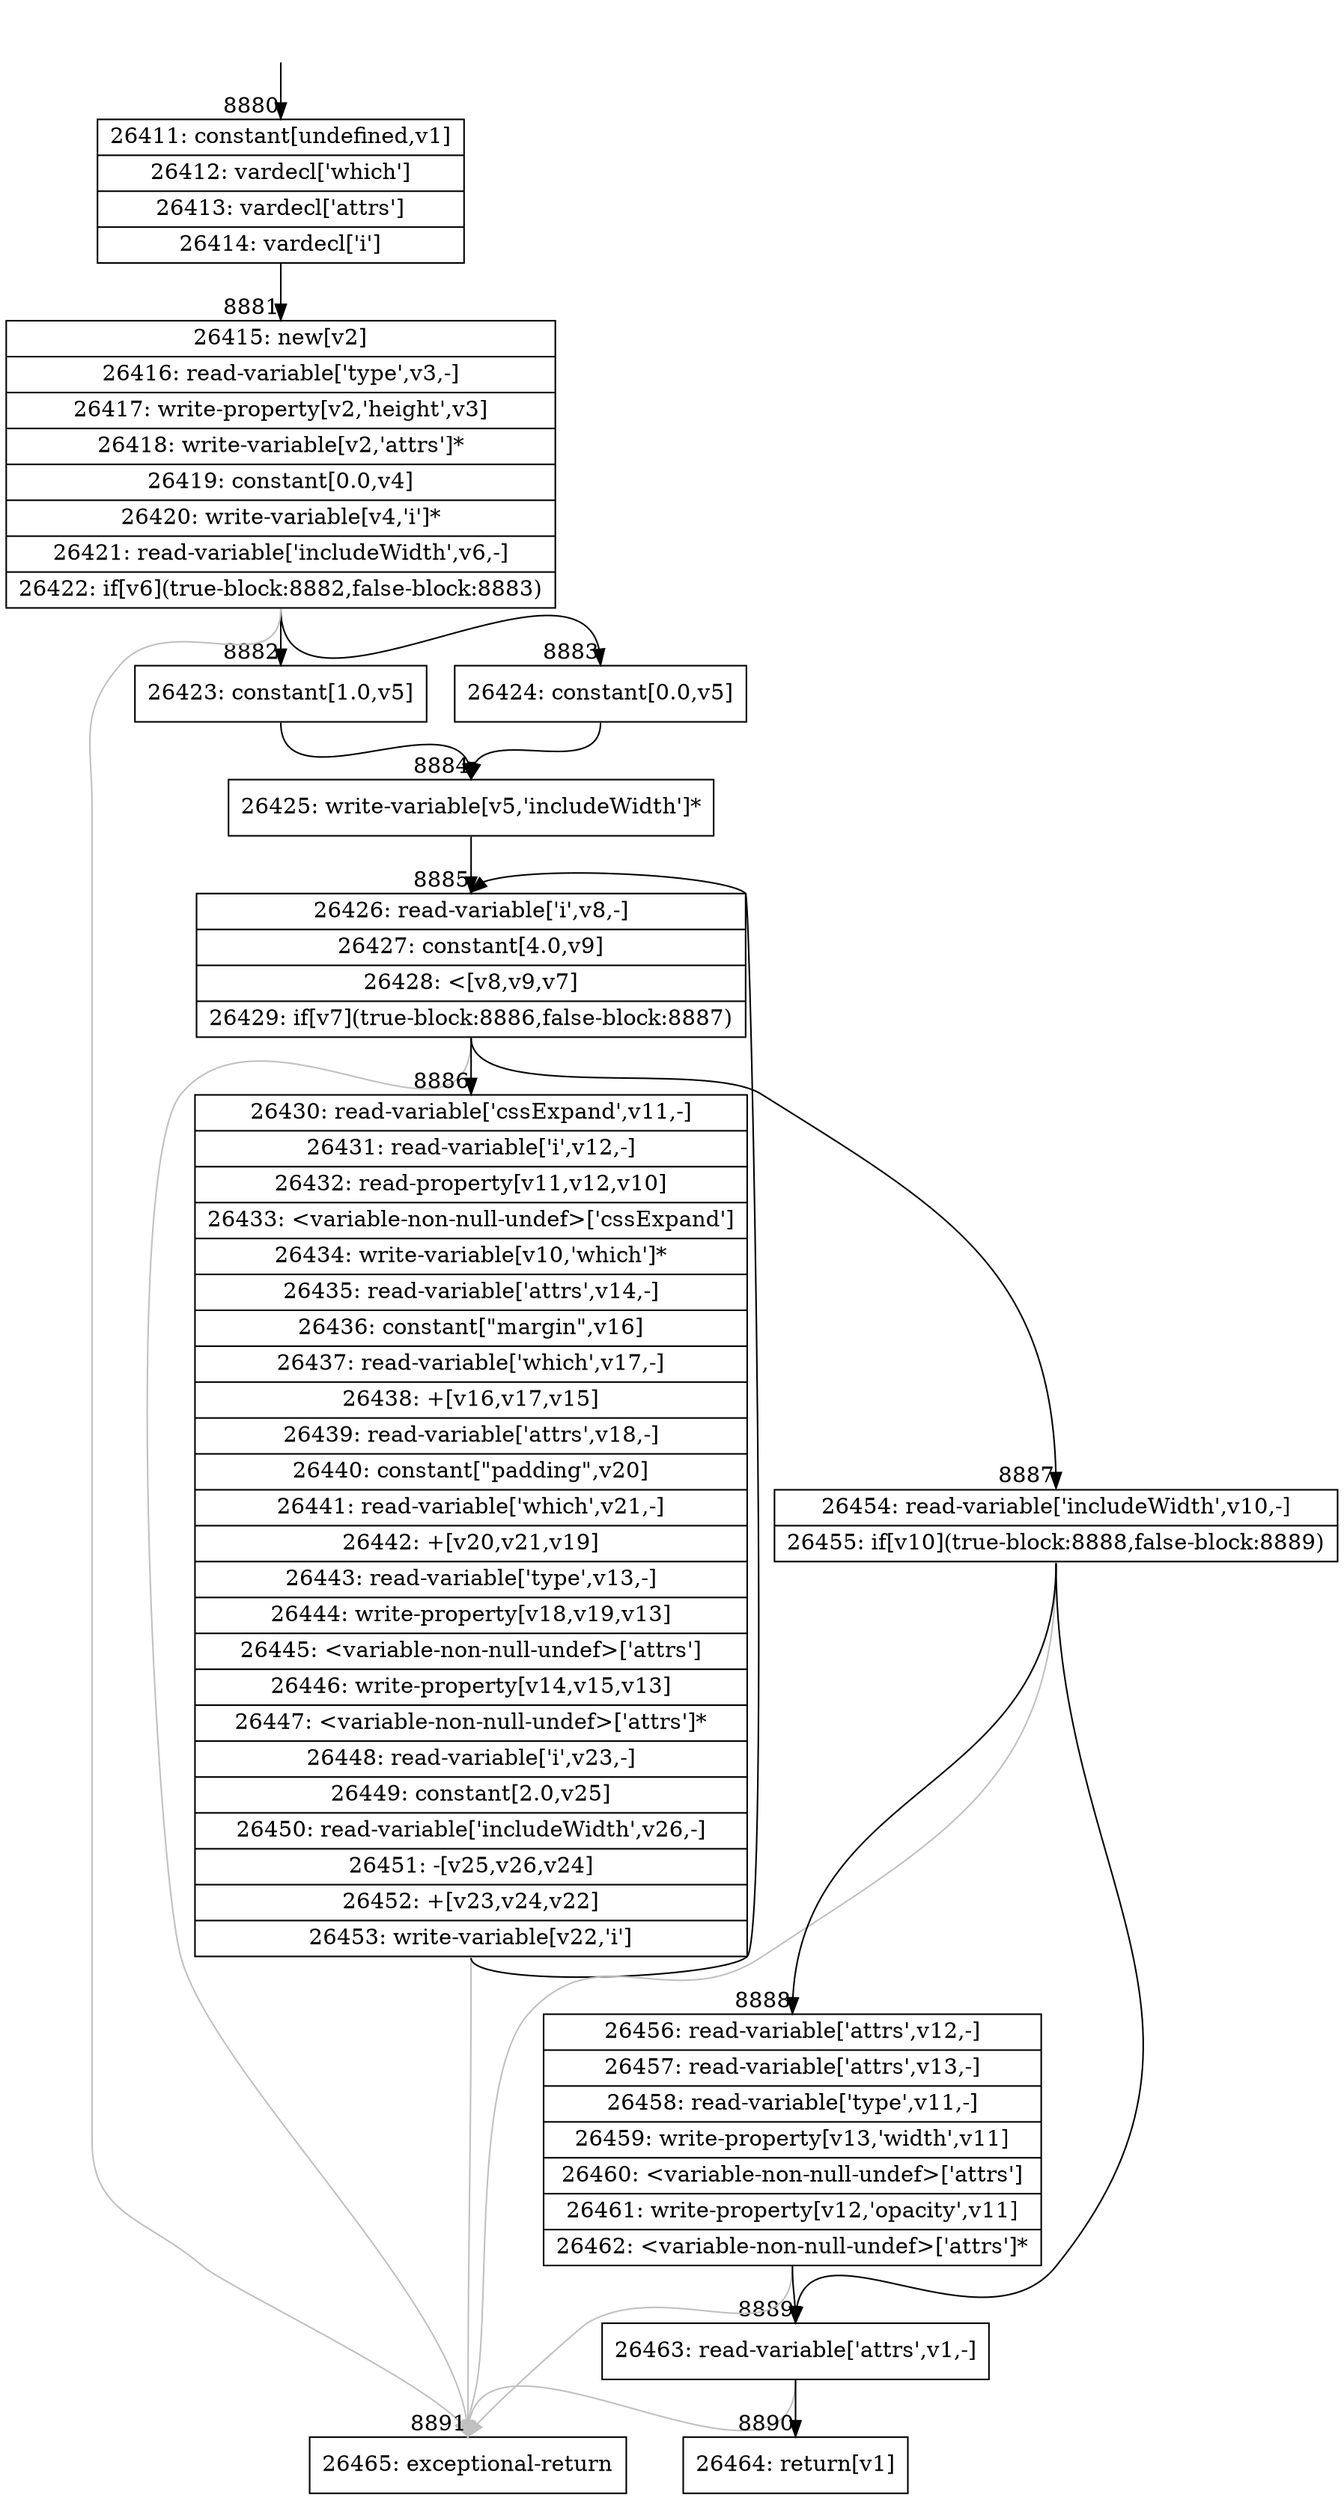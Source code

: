 digraph {
rankdir="TD"
BB_entry551[shape=none,label=""];
BB_entry551 -> BB8880 [tailport=s, headport=n, headlabel="    8880"]
BB8880 [shape=record label="{26411: constant[undefined,v1]|26412: vardecl['which']|26413: vardecl['attrs']|26414: vardecl['i']}" ] 
BB8880 -> BB8881 [tailport=s, headport=n, headlabel="      8881"]
BB8881 [shape=record label="{26415: new[v2]|26416: read-variable['type',v3,-]|26417: write-property[v2,'height',v3]|26418: write-variable[v2,'attrs']*|26419: constant[0.0,v4]|26420: write-variable[v4,'i']*|26421: read-variable['includeWidth',v6,-]|26422: if[v6](true-block:8882,false-block:8883)}" ] 
BB8881 -> BB8882 [tailport=s, headport=n, headlabel="      8882"]
BB8881 -> BB8883 [tailport=s, headport=n, headlabel="      8883"]
BB8881 -> BB8891 [tailport=s, headport=n, color=gray, headlabel="      8891"]
BB8882 [shape=record label="{26423: constant[1.0,v5]}" ] 
BB8882 -> BB8884 [tailport=s, headport=n, headlabel="      8884"]
BB8883 [shape=record label="{26424: constant[0.0,v5]}" ] 
BB8883 -> BB8884 [tailport=s, headport=n]
BB8884 [shape=record label="{26425: write-variable[v5,'includeWidth']*}" ] 
BB8884 -> BB8885 [tailport=s, headport=n, headlabel="      8885"]
BB8885 [shape=record label="{26426: read-variable['i',v8,-]|26427: constant[4.0,v9]|26428: \<[v8,v9,v7]|26429: if[v7](true-block:8886,false-block:8887)}" ] 
BB8885 -> BB8886 [tailport=s, headport=n, headlabel="      8886"]
BB8885 -> BB8887 [tailport=s, headport=n, headlabel="      8887"]
BB8885 -> BB8891 [tailport=s, headport=n, color=gray]
BB8886 [shape=record label="{26430: read-variable['cssExpand',v11,-]|26431: read-variable['i',v12,-]|26432: read-property[v11,v12,v10]|26433: \<variable-non-null-undef\>['cssExpand']|26434: write-variable[v10,'which']*|26435: read-variable['attrs',v14,-]|26436: constant[\"margin\",v16]|26437: read-variable['which',v17,-]|26438: +[v16,v17,v15]|26439: read-variable['attrs',v18,-]|26440: constant[\"padding\",v20]|26441: read-variable['which',v21,-]|26442: +[v20,v21,v19]|26443: read-variable['type',v13,-]|26444: write-property[v18,v19,v13]|26445: \<variable-non-null-undef\>['attrs']|26446: write-property[v14,v15,v13]|26447: \<variable-non-null-undef\>['attrs']*|26448: read-variable['i',v23,-]|26449: constant[2.0,v25]|26450: read-variable['includeWidth',v26,-]|26451: -[v25,v26,v24]|26452: +[v23,v24,v22]|26453: write-variable[v22,'i']}" ] 
BB8886 -> BB8885 [tailport=s, headport=n]
BB8886 -> BB8891 [tailport=s, headport=n, color=gray]
BB8887 [shape=record label="{26454: read-variable['includeWidth',v10,-]|26455: if[v10](true-block:8888,false-block:8889)}" ] 
BB8887 -> BB8888 [tailport=s, headport=n, headlabel="      8888"]
BB8887 -> BB8889 [tailport=s, headport=n, headlabel="      8889"]
BB8887 -> BB8891 [tailport=s, headport=n, color=gray]
BB8888 [shape=record label="{26456: read-variable['attrs',v12,-]|26457: read-variable['attrs',v13,-]|26458: read-variable['type',v11,-]|26459: write-property[v13,'width',v11]|26460: \<variable-non-null-undef\>['attrs']|26461: write-property[v12,'opacity',v11]|26462: \<variable-non-null-undef\>['attrs']*}" ] 
BB8888 -> BB8889 [tailport=s, headport=n]
BB8888 -> BB8891 [tailport=s, headport=n, color=gray]
BB8889 [shape=record label="{26463: read-variable['attrs',v1,-]}" ] 
BB8889 -> BB8890 [tailport=s, headport=n, headlabel="      8890"]
BB8889 -> BB8891 [tailport=s, headport=n, color=gray]
BB8890 [shape=record label="{26464: return[v1]}" ] 
BB8891 [shape=record label="{26465: exceptional-return}" ] 
}
